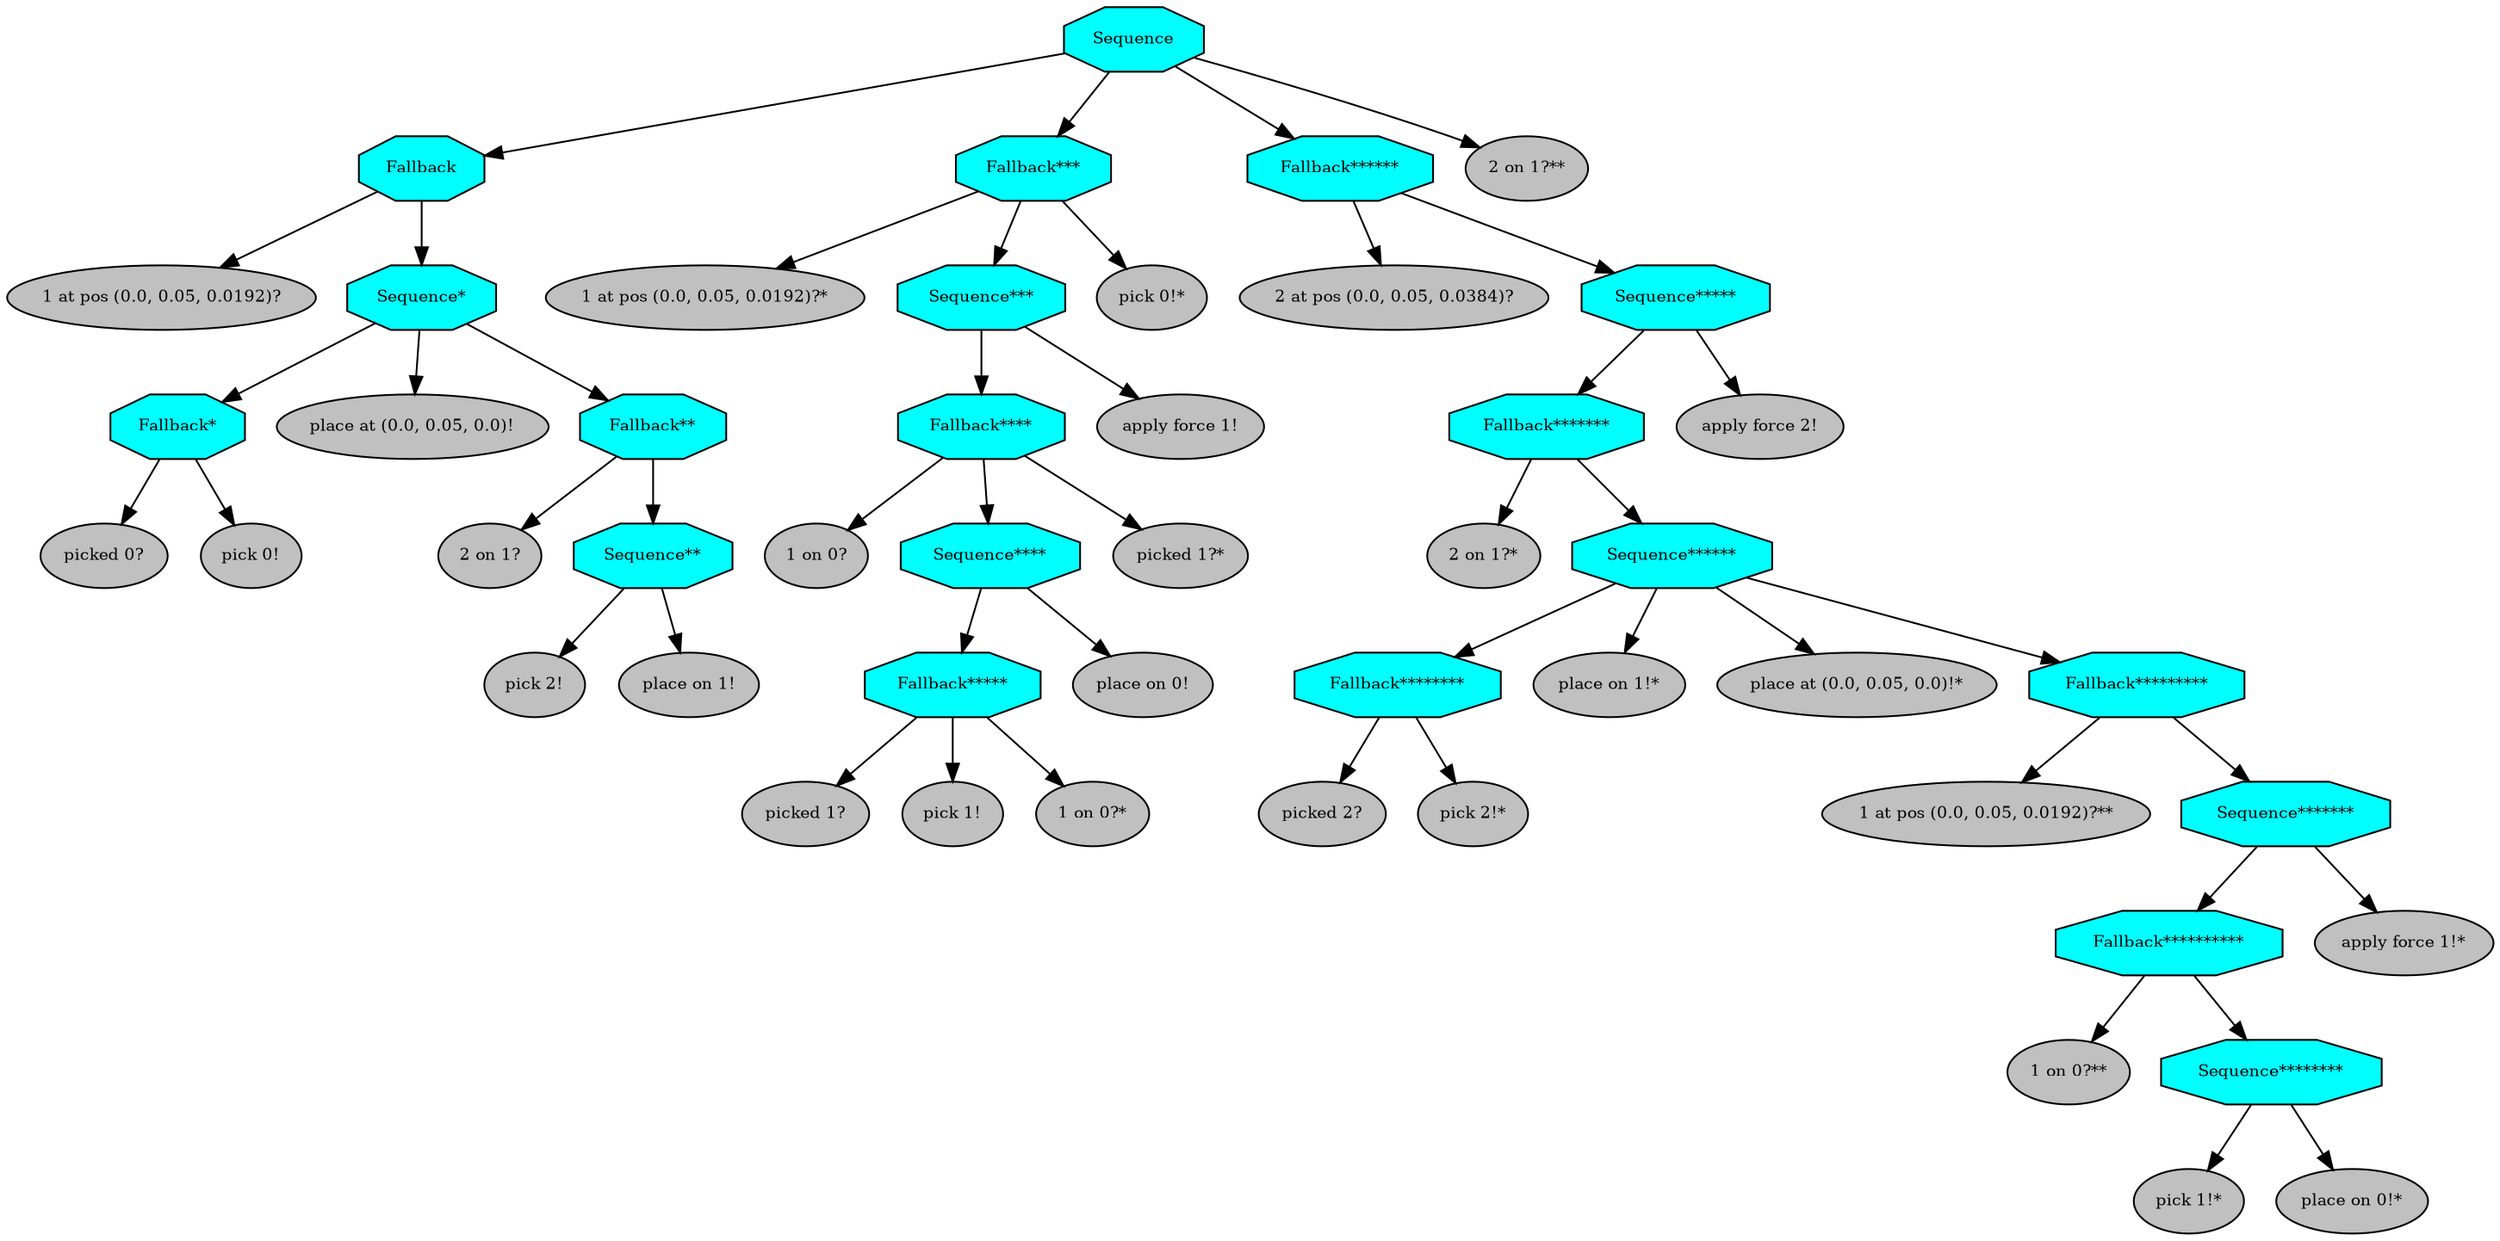 digraph pastafarianism {
ordering=out;
graph [fontname="times-roman"];
node [fontname="times-roman"];
edge [fontname="times-roman"];
Sequence [fillcolor=cyan, fontcolor=black, fontsize=9, label=Sequence, shape=octagon, style=filled];
Fallback [fillcolor=cyan, fontcolor=black, fontsize=9, label=Fallback, shape=octagon, style=filled];
Sequence -> Fallback;
"1 at pos (0.0, 0.05, 0.0192)?" [fillcolor=gray, fontcolor=black, fontsize=9, label="1 at pos (0.0, 0.05, 0.0192)?", shape=ellipse, style=filled];
Fallback -> "1 at pos (0.0, 0.05, 0.0192)?";
"Sequence*" [fillcolor=cyan, fontcolor=black, fontsize=9, label="Sequence*", shape=octagon, style=filled];
Fallback -> "Sequence*";
"Fallback*" [fillcolor=cyan, fontcolor=black, fontsize=9, label="Fallback*", shape=octagon, style=filled];
"Sequence*" -> "Fallback*";
"picked 0?" [fillcolor=gray, fontcolor=black, fontsize=9, label="picked 0?", shape=ellipse, style=filled];
"Fallback*" -> "picked 0?";
"pick 0!" [fillcolor=gray, fontcolor=black, fontsize=9, label="pick 0!", shape=ellipse, style=filled];
"Fallback*" -> "pick 0!";
"place at (0.0, 0.05, 0.0)!" [fillcolor=gray, fontcolor=black, fontsize=9, label="place at (0.0, 0.05, 0.0)!", shape=ellipse, style=filled];
"Sequence*" -> "place at (0.0, 0.05, 0.0)!";
"Fallback**" [fillcolor=cyan, fontcolor=black, fontsize=9, label="Fallback**", shape=octagon, style=filled];
"Sequence*" -> "Fallback**";
"2 on 1?" [fillcolor=gray, fontcolor=black, fontsize=9, label="2 on 1?", shape=ellipse, style=filled];
"Fallback**" -> "2 on 1?";
"Sequence**" [fillcolor=cyan, fontcolor=black, fontsize=9, label="Sequence**", shape=octagon, style=filled];
"Fallback**" -> "Sequence**";
"pick 2!" [fillcolor=gray, fontcolor=black, fontsize=9, label="pick 2!", shape=ellipse, style=filled];
"Sequence**" -> "pick 2!";
"place on 1!" [fillcolor=gray, fontcolor=black, fontsize=9, label="place on 1!", shape=ellipse, style=filled];
"Sequence**" -> "place on 1!";
"Fallback***" [fillcolor=cyan, fontcolor=black, fontsize=9, label="Fallback***", shape=octagon, style=filled];
Sequence -> "Fallback***";
"1 at pos (0.0, 0.05, 0.0192)?*" [fillcolor=gray, fontcolor=black, fontsize=9, label="1 at pos (0.0, 0.05, 0.0192)?*", shape=ellipse, style=filled];
"Fallback***" -> "1 at pos (0.0, 0.05, 0.0192)?*";
"Sequence***" [fillcolor=cyan, fontcolor=black, fontsize=9, label="Sequence***", shape=octagon, style=filled];
"Fallback***" -> "Sequence***";
"Fallback****" [fillcolor=cyan, fontcolor=black, fontsize=9, label="Fallback****", shape=octagon, style=filled];
"Sequence***" -> "Fallback****";
"1 on 0?" [fillcolor=gray, fontcolor=black, fontsize=9, label="1 on 0?", shape=ellipse, style=filled];
"Fallback****" -> "1 on 0?";
"Sequence****" [fillcolor=cyan, fontcolor=black, fontsize=9, label="Sequence****", shape=octagon, style=filled];
"Fallback****" -> "Sequence****";
"Fallback*****" [fillcolor=cyan, fontcolor=black, fontsize=9, label="Fallback*****", shape=octagon, style=filled];
"Sequence****" -> "Fallback*****";
"picked 1?" [fillcolor=gray, fontcolor=black, fontsize=9, label="picked 1?", shape=ellipse, style=filled];
"Fallback*****" -> "picked 1?";
"pick 1!" [fillcolor=gray, fontcolor=black, fontsize=9, label="pick 1!", shape=ellipse, style=filled];
"Fallback*****" -> "pick 1!";
"1 on 0?*" [fillcolor=gray, fontcolor=black, fontsize=9, label="1 on 0?*", shape=ellipse, style=filled];
"Fallback*****" -> "1 on 0?*";
"place on 0!" [fillcolor=gray, fontcolor=black, fontsize=9, label="place on 0!", shape=ellipse, style=filled];
"Sequence****" -> "place on 0!";
"picked 1?*" [fillcolor=gray, fontcolor=black, fontsize=9, label="picked 1?*", shape=ellipse, style=filled];
"Fallback****" -> "picked 1?*";
"apply force 1!" [fillcolor=gray, fontcolor=black, fontsize=9, label="apply force 1!", shape=ellipse, style=filled];
"Sequence***" -> "apply force 1!";
"pick 0!*" [fillcolor=gray, fontcolor=black, fontsize=9, label="pick 0!*", shape=ellipse, style=filled];
"Fallback***" -> "pick 0!*";
"Fallback******" [fillcolor=cyan, fontcolor=black, fontsize=9, label="Fallback******", shape=octagon, style=filled];
Sequence -> "Fallback******";
"2 at pos (0.0, 0.05, 0.0384)?" [fillcolor=gray, fontcolor=black, fontsize=9, label="2 at pos (0.0, 0.05, 0.0384)?", shape=ellipse, style=filled];
"Fallback******" -> "2 at pos (0.0, 0.05, 0.0384)?";
"Sequence*****" [fillcolor=cyan, fontcolor=black, fontsize=9, label="Sequence*****", shape=octagon, style=filled];
"Fallback******" -> "Sequence*****";
"Fallback*******" [fillcolor=cyan, fontcolor=black, fontsize=9, label="Fallback*******", shape=octagon, style=filled];
"Sequence*****" -> "Fallback*******";
"2 on 1?*" [fillcolor=gray, fontcolor=black, fontsize=9, label="2 on 1?*", shape=ellipse, style=filled];
"Fallback*******" -> "2 on 1?*";
"Sequence******" [fillcolor=cyan, fontcolor=black, fontsize=9, label="Sequence******", shape=octagon, style=filled];
"Fallback*******" -> "Sequence******";
"Fallback********" [fillcolor=cyan, fontcolor=black, fontsize=9, label="Fallback********", shape=octagon, style=filled];
"Sequence******" -> "Fallback********";
"picked 2?" [fillcolor=gray, fontcolor=black, fontsize=9, label="picked 2?", shape=ellipse, style=filled];
"Fallback********" -> "picked 2?";
"pick 2!*" [fillcolor=gray, fontcolor=black, fontsize=9, label="pick 2!*", shape=ellipse, style=filled];
"Fallback********" -> "pick 2!*";
"place on 1!*" [fillcolor=gray, fontcolor=black, fontsize=9, label="place on 1!*", shape=ellipse, style=filled];
"Sequence******" -> "place on 1!*";
"place at (0.0, 0.05, 0.0)!*" [fillcolor=gray, fontcolor=black, fontsize=9, label="place at (0.0, 0.05, 0.0)!*", shape=ellipse, style=filled];
"Sequence******" -> "place at (0.0, 0.05, 0.0)!*";
"Fallback*********" [fillcolor=cyan, fontcolor=black, fontsize=9, label="Fallback*********", shape=octagon, style=filled];
"Sequence******" -> "Fallback*********";
"1 at pos (0.0, 0.05, 0.0192)?**" [fillcolor=gray, fontcolor=black, fontsize=9, label="1 at pos (0.0, 0.05, 0.0192)?**", shape=ellipse, style=filled];
"Fallback*********" -> "1 at pos (0.0, 0.05, 0.0192)?**";
"Sequence*******" [fillcolor=cyan, fontcolor=black, fontsize=9, label="Sequence*******", shape=octagon, style=filled];
"Fallback*********" -> "Sequence*******";
"Fallback**********" [fillcolor=cyan, fontcolor=black, fontsize=9, label="Fallback**********", shape=octagon, style=filled];
"Sequence*******" -> "Fallback**********";
"1 on 0?**" [fillcolor=gray, fontcolor=black, fontsize=9, label="1 on 0?**", shape=ellipse, style=filled];
"Fallback**********" -> "1 on 0?**";
"Sequence********" [fillcolor=cyan, fontcolor=black, fontsize=9, label="Sequence********", shape=octagon, style=filled];
"Fallback**********" -> "Sequence********";
"pick 1!*" [fillcolor=gray, fontcolor=black, fontsize=9, label="pick 1!*", shape=ellipse, style=filled];
"Sequence********" -> "pick 1!*";
"place on 0!*" [fillcolor=gray, fontcolor=black, fontsize=9, label="place on 0!*", shape=ellipse, style=filled];
"Sequence********" -> "place on 0!*";
"apply force 1!*" [fillcolor=gray, fontcolor=black, fontsize=9, label="apply force 1!*", shape=ellipse, style=filled];
"Sequence*******" -> "apply force 1!*";
"apply force 2!" [fillcolor=gray, fontcolor=black, fontsize=9, label="apply force 2!", shape=ellipse, style=filled];
"Sequence*****" -> "apply force 2!";
"2 on 1?**" [fillcolor=gray, fontcolor=black, fontsize=9, label="2 on 1?**", shape=ellipse, style=filled];
Sequence -> "2 on 1?**";
}
